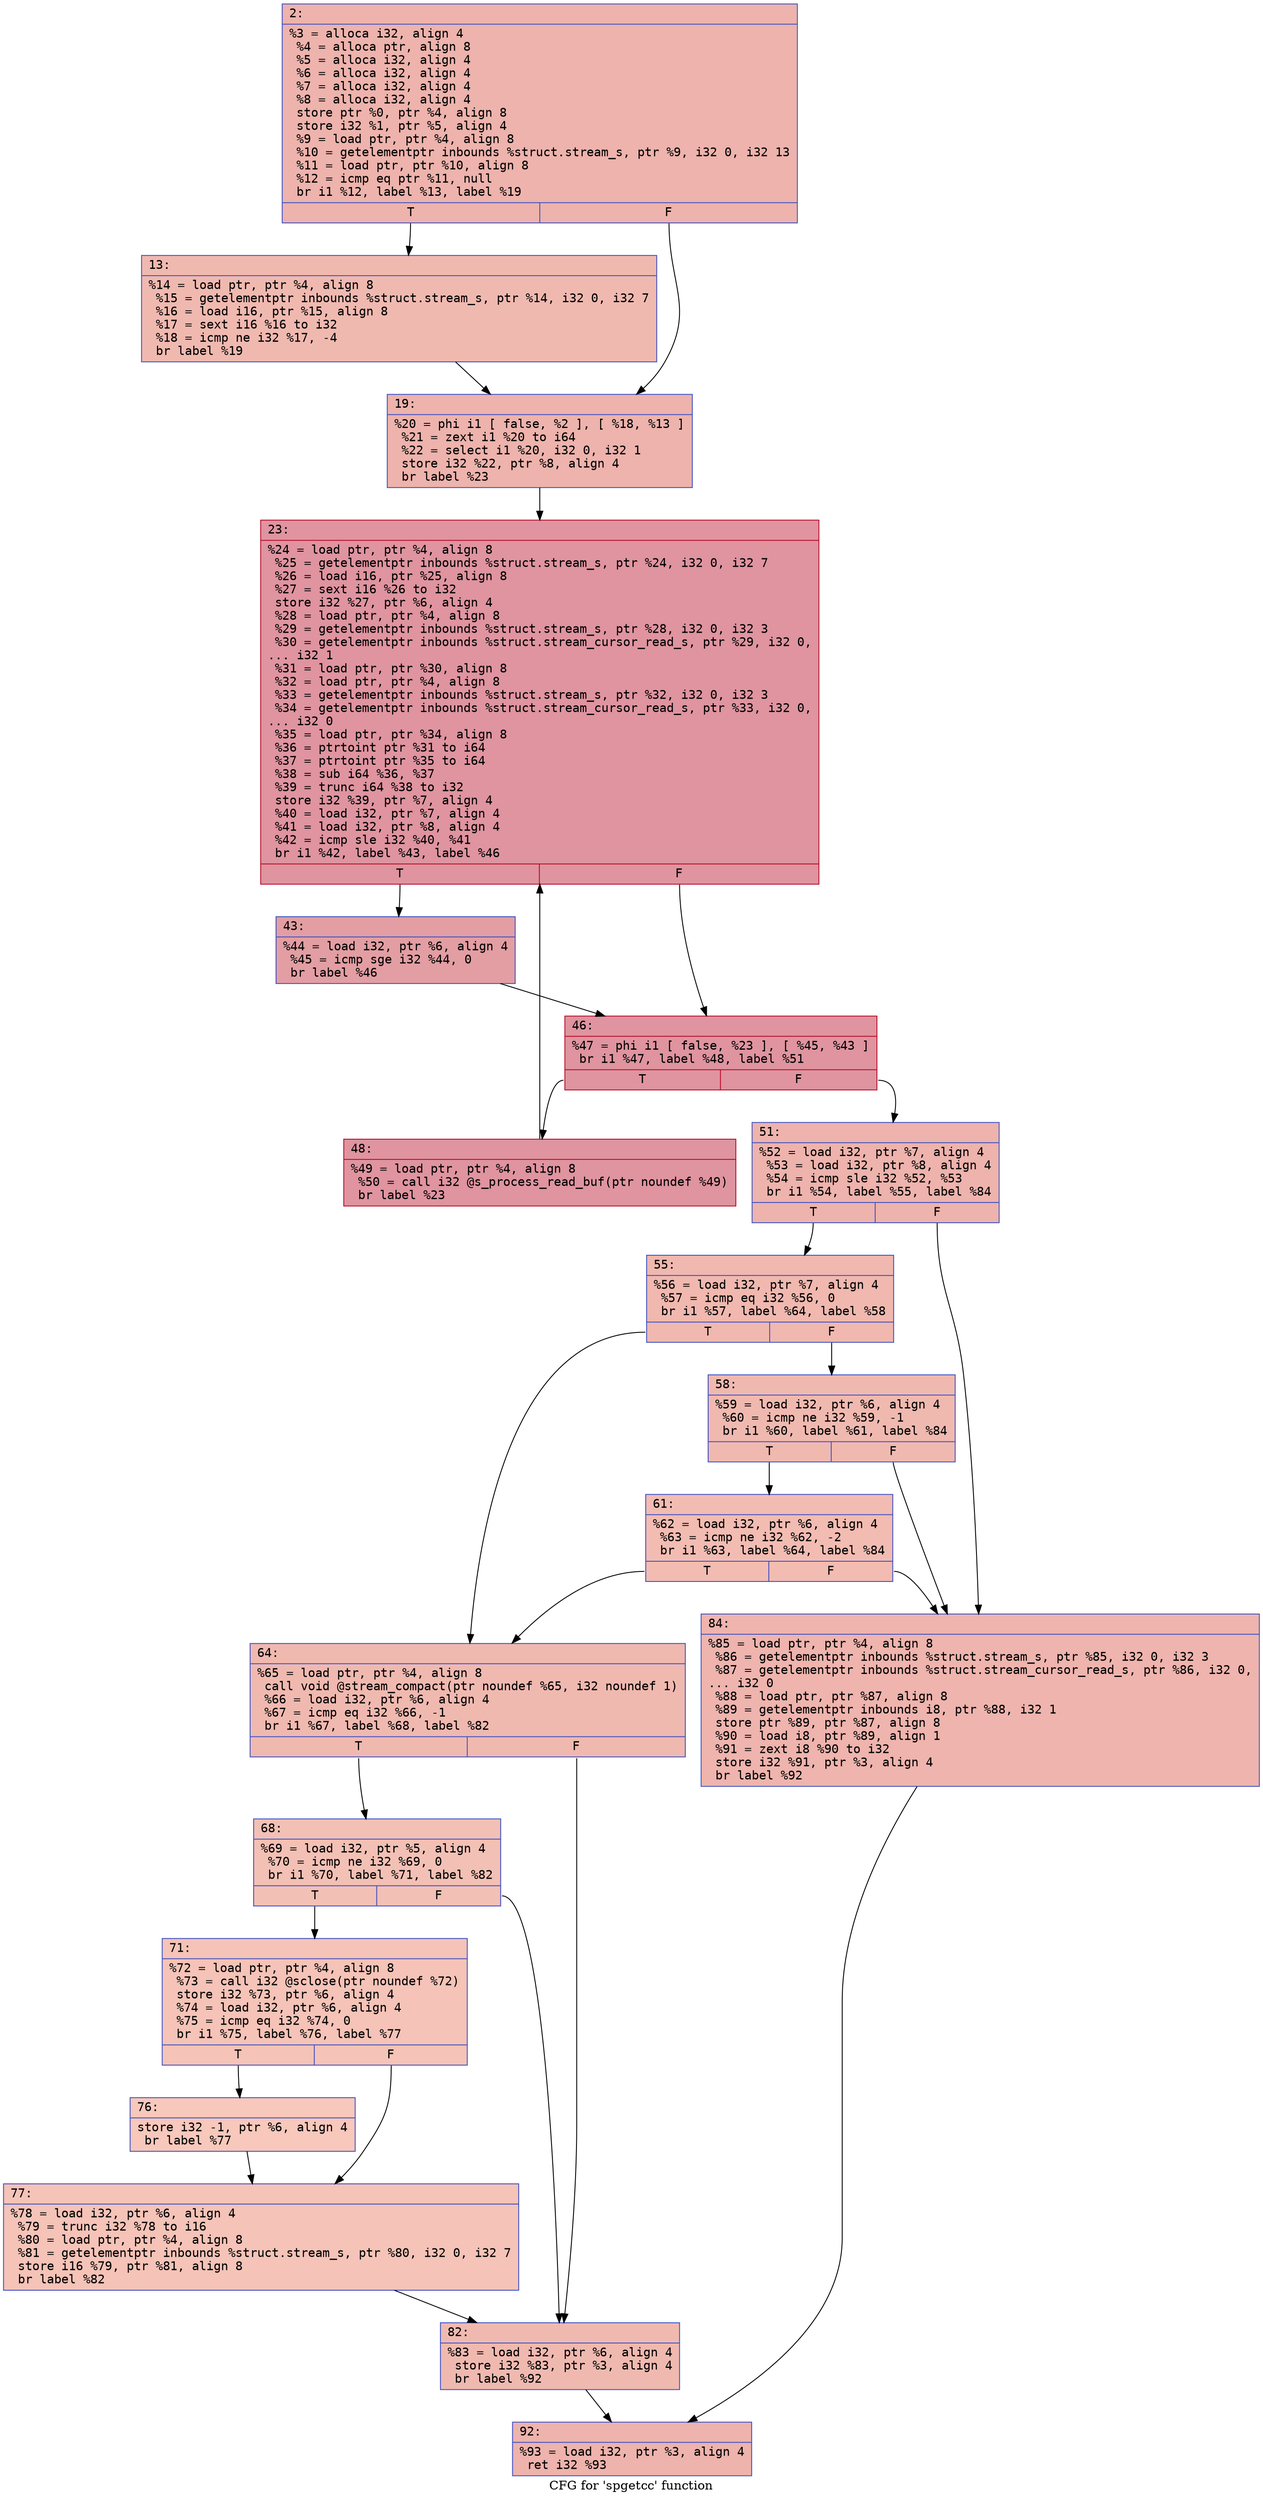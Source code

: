 digraph "CFG for 'spgetcc' function" {
	label="CFG for 'spgetcc' function";

	Node0x600003208140 [shape=record,color="#3d50c3ff", style=filled, fillcolor="#d6524470" fontname="Courier",label="{2:\l|  %3 = alloca i32, align 4\l  %4 = alloca ptr, align 8\l  %5 = alloca i32, align 4\l  %6 = alloca i32, align 4\l  %7 = alloca i32, align 4\l  %8 = alloca i32, align 4\l  store ptr %0, ptr %4, align 8\l  store i32 %1, ptr %5, align 4\l  %9 = load ptr, ptr %4, align 8\l  %10 = getelementptr inbounds %struct.stream_s, ptr %9, i32 0, i32 13\l  %11 = load ptr, ptr %10, align 8\l  %12 = icmp eq ptr %11, null\l  br i1 %12, label %13, label %19\l|{<s0>T|<s1>F}}"];
	Node0x600003208140:s0 -> Node0x600003208190[tooltip="2 -> 13\nProbability 37.50%" ];
	Node0x600003208140:s1 -> Node0x6000032081e0[tooltip="2 -> 19\nProbability 62.50%" ];
	Node0x600003208190 [shape=record,color="#3d50c3ff", style=filled, fillcolor="#de614d70" fontname="Courier",label="{13:\l|  %14 = load ptr, ptr %4, align 8\l  %15 = getelementptr inbounds %struct.stream_s, ptr %14, i32 0, i32 7\l  %16 = load i16, ptr %15, align 8\l  %17 = sext i16 %16 to i32\l  %18 = icmp ne i32 %17, -4\l  br label %19\l}"];
	Node0x600003208190 -> Node0x6000032081e0[tooltip="13 -> 19\nProbability 100.00%" ];
	Node0x6000032081e0 [shape=record,color="#3d50c3ff", style=filled, fillcolor="#d6524470" fontname="Courier",label="{19:\l|  %20 = phi i1 [ false, %2 ], [ %18, %13 ]\l  %21 = zext i1 %20 to i64\l  %22 = select i1 %20, i32 0, i32 1\l  store i32 %22, ptr %8, align 4\l  br label %23\l}"];
	Node0x6000032081e0 -> Node0x600003208230[tooltip="19 -> 23\nProbability 100.00%" ];
	Node0x600003208230 [shape=record,color="#b70d28ff", style=filled, fillcolor="#b70d2870" fontname="Courier",label="{23:\l|  %24 = load ptr, ptr %4, align 8\l  %25 = getelementptr inbounds %struct.stream_s, ptr %24, i32 0, i32 7\l  %26 = load i16, ptr %25, align 8\l  %27 = sext i16 %26 to i32\l  store i32 %27, ptr %6, align 4\l  %28 = load ptr, ptr %4, align 8\l  %29 = getelementptr inbounds %struct.stream_s, ptr %28, i32 0, i32 3\l  %30 = getelementptr inbounds %struct.stream_cursor_read_s, ptr %29, i32 0,\l... i32 1\l  %31 = load ptr, ptr %30, align 8\l  %32 = load ptr, ptr %4, align 8\l  %33 = getelementptr inbounds %struct.stream_s, ptr %32, i32 0, i32 3\l  %34 = getelementptr inbounds %struct.stream_cursor_read_s, ptr %33, i32 0,\l... i32 0\l  %35 = load ptr, ptr %34, align 8\l  %36 = ptrtoint ptr %31 to i64\l  %37 = ptrtoint ptr %35 to i64\l  %38 = sub i64 %36, %37\l  %39 = trunc i64 %38 to i32\l  store i32 %39, ptr %7, align 4\l  %40 = load i32, ptr %7, align 4\l  %41 = load i32, ptr %8, align 4\l  %42 = icmp sle i32 %40, %41\l  br i1 %42, label %43, label %46\l|{<s0>T|<s1>F}}"];
	Node0x600003208230:s0 -> Node0x600003208280[tooltip="23 -> 43\nProbability 50.00%" ];
	Node0x600003208230:s1 -> Node0x6000032082d0[tooltip="23 -> 46\nProbability 50.00%" ];
	Node0x600003208280 [shape=record,color="#3d50c3ff", style=filled, fillcolor="#be242e70" fontname="Courier",label="{43:\l|  %44 = load i32, ptr %6, align 4\l  %45 = icmp sge i32 %44, 0\l  br label %46\l}"];
	Node0x600003208280 -> Node0x6000032082d0[tooltip="43 -> 46\nProbability 100.00%" ];
	Node0x6000032082d0 [shape=record,color="#b70d28ff", style=filled, fillcolor="#b70d2870" fontname="Courier",label="{46:\l|  %47 = phi i1 [ false, %23 ], [ %45, %43 ]\l  br i1 %47, label %48, label %51\l|{<s0>T|<s1>F}}"];
	Node0x6000032082d0:s0 -> Node0x600003208320[tooltip="46 -> 48\nProbability 96.88%" ];
	Node0x6000032082d0:s1 -> Node0x600003208370[tooltip="46 -> 51\nProbability 3.12%" ];
	Node0x600003208320 [shape=record,color="#b70d28ff", style=filled, fillcolor="#b70d2870" fontname="Courier",label="{48:\l|  %49 = load ptr, ptr %4, align 8\l  %50 = call i32 @s_process_read_buf(ptr noundef %49)\l  br label %23\l}"];
	Node0x600003208320 -> Node0x600003208230[tooltip="48 -> 23\nProbability 100.00%" ];
	Node0x600003208370 [shape=record,color="#3d50c3ff", style=filled, fillcolor="#d6524470" fontname="Courier",label="{51:\l|  %52 = load i32, ptr %7, align 4\l  %53 = load i32, ptr %8, align 4\l  %54 = icmp sle i32 %52, %53\l  br i1 %54, label %55, label %84\l|{<s0>T|<s1>F}}"];
	Node0x600003208370:s0 -> Node0x6000032083c0[tooltip="51 -> 55\nProbability 50.00%" ];
	Node0x600003208370:s1 -> Node0x600003208690[tooltip="51 -> 84\nProbability 50.00%" ];
	Node0x6000032083c0 [shape=record,color="#3d50c3ff", style=filled, fillcolor="#dc5d4a70" fontname="Courier",label="{55:\l|  %56 = load i32, ptr %7, align 4\l  %57 = icmp eq i32 %56, 0\l  br i1 %57, label %64, label %58\l|{<s0>T|<s1>F}}"];
	Node0x6000032083c0:s0 -> Node0x6000032084b0[tooltip="55 -> 64\nProbability 37.50%" ];
	Node0x6000032083c0:s1 -> Node0x600003208410[tooltip="55 -> 58\nProbability 62.50%" ];
	Node0x600003208410 [shape=record,color="#3d50c3ff", style=filled, fillcolor="#de614d70" fontname="Courier",label="{58:\l|  %59 = load i32, ptr %6, align 4\l  %60 = icmp ne i32 %59, -1\l  br i1 %60, label %61, label %84\l|{<s0>T|<s1>F}}"];
	Node0x600003208410:s0 -> Node0x600003208460[tooltip="58 -> 61\nProbability 62.50%" ];
	Node0x600003208410:s1 -> Node0x600003208690[tooltip="58 -> 84\nProbability 37.50%" ];
	Node0x600003208460 [shape=record,color="#3d50c3ff", style=filled, fillcolor="#e1675170" fontname="Courier",label="{61:\l|  %62 = load i32, ptr %6, align 4\l  %63 = icmp ne i32 %62, -2\l  br i1 %63, label %64, label %84\l|{<s0>T|<s1>F}}"];
	Node0x600003208460:s0 -> Node0x6000032084b0[tooltip="61 -> 64\nProbability 50.00%" ];
	Node0x600003208460:s1 -> Node0x600003208690[tooltip="61 -> 84\nProbability 50.00%" ];
	Node0x6000032084b0 [shape=record,color="#3d50c3ff", style=filled, fillcolor="#de614d70" fontname="Courier",label="{64:\l|  %65 = load ptr, ptr %4, align 8\l  call void @stream_compact(ptr noundef %65, i32 noundef 1)\l  %66 = load i32, ptr %6, align 4\l  %67 = icmp eq i32 %66, -1\l  br i1 %67, label %68, label %82\l|{<s0>T|<s1>F}}"];
	Node0x6000032084b0:s0 -> Node0x600003208500[tooltip="64 -> 68\nProbability 37.50%" ];
	Node0x6000032084b0:s1 -> Node0x600003208640[tooltip="64 -> 82\nProbability 62.50%" ];
	Node0x600003208500 [shape=record,color="#3d50c3ff", style=filled, fillcolor="#e5705870" fontname="Courier",label="{68:\l|  %69 = load i32, ptr %5, align 4\l  %70 = icmp ne i32 %69, 0\l  br i1 %70, label %71, label %82\l|{<s0>T|<s1>F}}"];
	Node0x600003208500:s0 -> Node0x600003208550[tooltip="68 -> 71\nProbability 62.50%" ];
	Node0x600003208500:s1 -> Node0x600003208640[tooltip="68 -> 82\nProbability 37.50%" ];
	Node0x600003208550 [shape=record,color="#3d50c3ff", style=filled, fillcolor="#e8765c70" fontname="Courier",label="{71:\l|  %72 = load ptr, ptr %4, align 8\l  %73 = call i32 @sclose(ptr noundef %72)\l  store i32 %73, ptr %6, align 4\l  %74 = load i32, ptr %6, align 4\l  %75 = icmp eq i32 %74, 0\l  br i1 %75, label %76, label %77\l|{<s0>T|<s1>F}}"];
	Node0x600003208550:s0 -> Node0x6000032085a0[tooltip="71 -> 76\nProbability 37.50%" ];
	Node0x600003208550:s1 -> Node0x6000032085f0[tooltip="71 -> 77\nProbability 62.50%" ];
	Node0x6000032085a0 [shape=record,color="#3d50c3ff", style=filled, fillcolor="#ed836670" fontname="Courier",label="{76:\l|  store i32 -1, ptr %6, align 4\l  br label %77\l}"];
	Node0x6000032085a0 -> Node0x6000032085f0[tooltip="76 -> 77\nProbability 100.00%" ];
	Node0x6000032085f0 [shape=record,color="#3d50c3ff", style=filled, fillcolor="#e8765c70" fontname="Courier",label="{77:\l|  %78 = load i32, ptr %6, align 4\l  %79 = trunc i32 %78 to i16\l  %80 = load ptr, ptr %4, align 8\l  %81 = getelementptr inbounds %struct.stream_s, ptr %80, i32 0, i32 7\l  store i16 %79, ptr %81, align 8\l  br label %82\l}"];
	Node0x6000032085f0 -> Node0x600003208640[tooltip="77 -> 82\nProbability 100.00%" ];
	Node0x600003208640 [shape=record,color="#3d50c3ff", style=filled, fillcolor="#de614d70" fontname="Courier",label="{82:\l|  %83 = load i32, ptr %6, align 4\l  store i32 %83, ptr %3, align 4\l  br label %92\l}"];
	Node0x600003208640 -> Node0x6000032086e0[tooltip="82 -> 92\nProbability 100.00%" ];
	Node0x600003208690 [shape=record,color="#3d50c3ff", style=filled, fillcolor="#d8564670" fontname="Courier",label="{84:\l|  %85 = load ptr, ptr %4, align 8\l  %86 = getelementptr inbounds %struct.stream_s, ptr %85, i32 0, i32 3\l  %87 = getelementptr inbounds %struct.stream_cursor_read_s, ptr %86, i32 0,\l... i32 0\l  %88 = load ptr, ptr %87, align 8\l  %89 = getelementptr inbounds i8, ptr %88, i32 1\l  store ptr %89, ptr %87, align 8\l  %90 = load i8, ptr %89, align 1\l  %91 = zext i8 %90 to i32\l  store i32 %91, ptr %3, align 4\l  br label %92\l}"];
	Node0x600003208690 -> Node0x6000032086e0[tooltip="84 -> 92\nProbability 100.00%" ];
	Node0x6000032086e0 [shape=record,color="#3d50c3ff", style=filled, fillcolor="#d6524470" fontname="Courier",label="{92:\l|  %93 = load i32, ptr %3, align 4\l  ret i32 %93\l}"];
}
